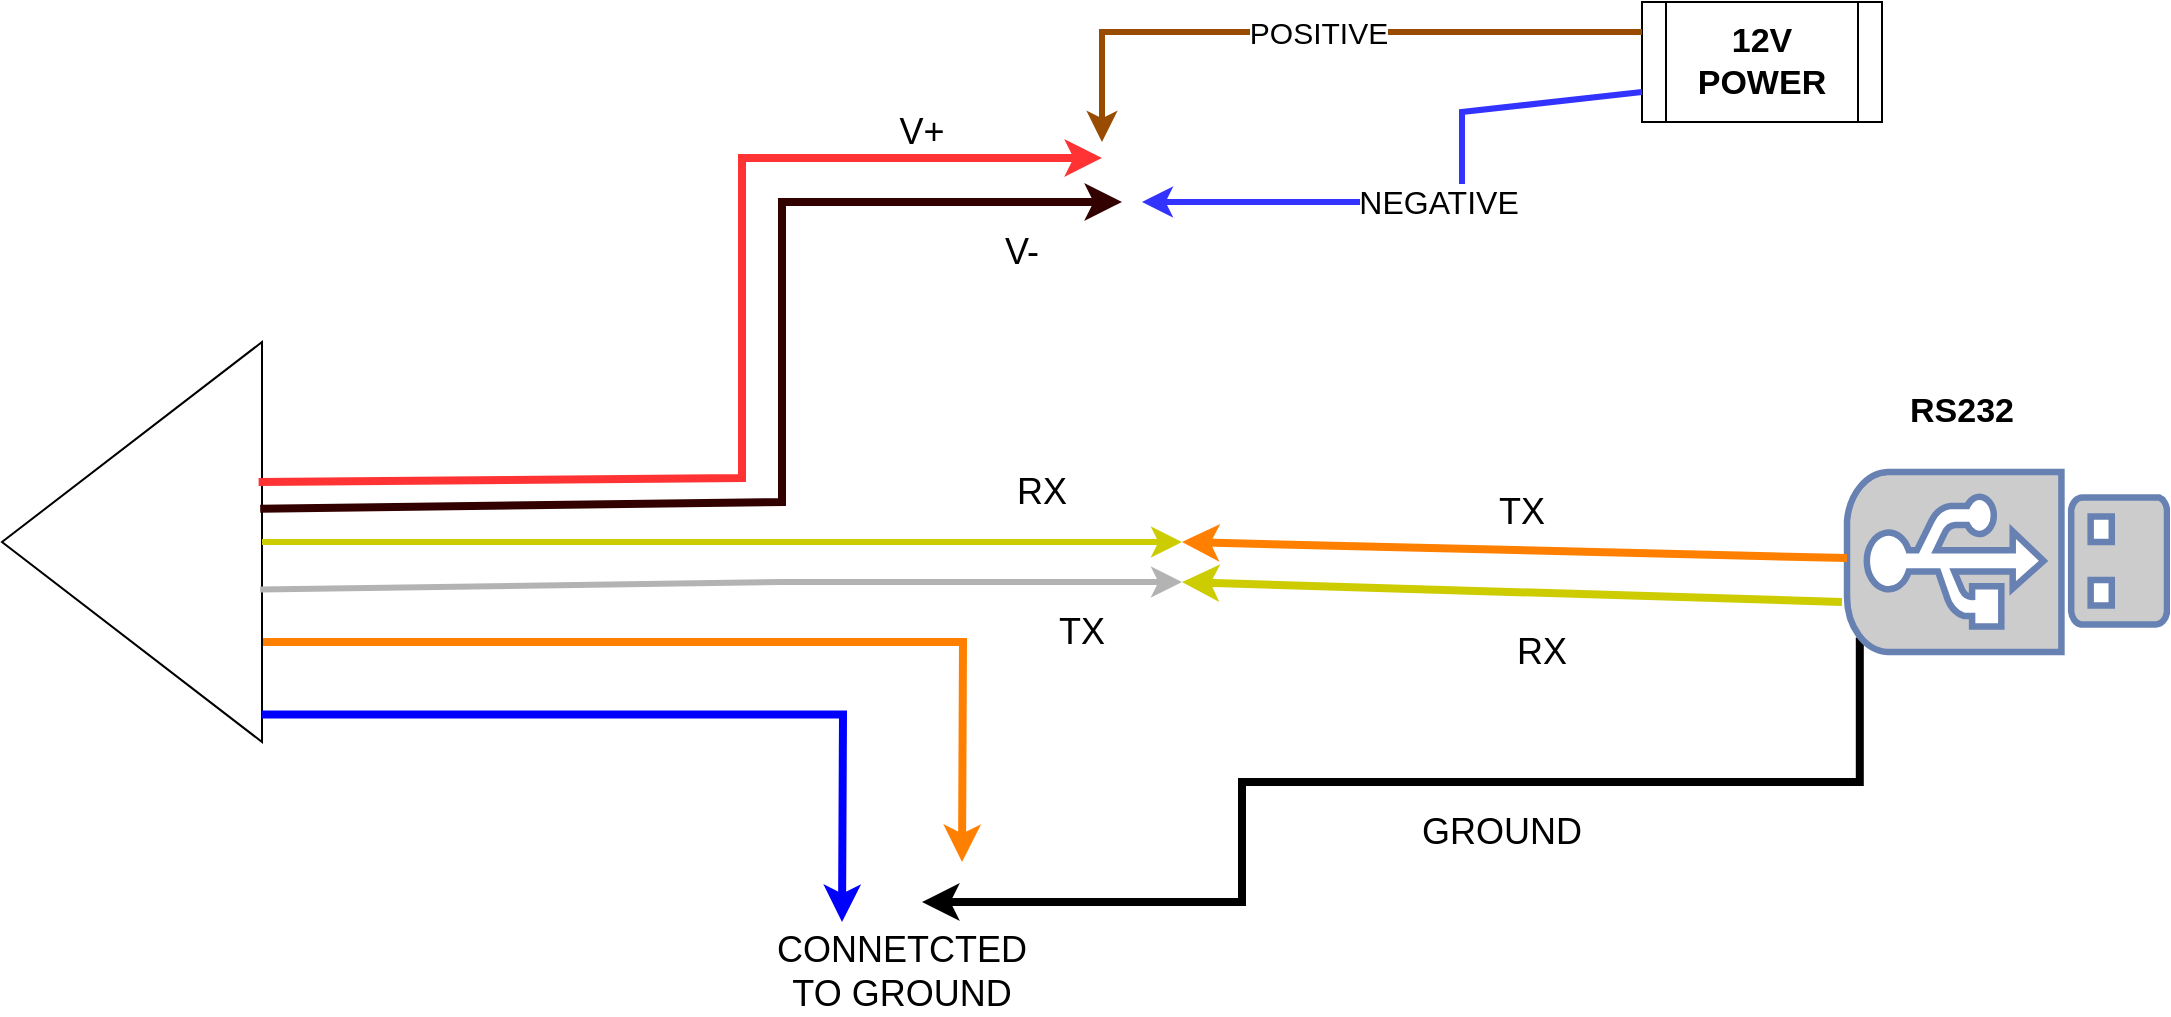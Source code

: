 <mxfile version="27.1.6">
  <diagram name="Page-1" id="3CV-syrtmnGgcGUtcbxZ">
    <mxGraphModel dx="1097" dy="698" grid="1" gridSize="10" guides="1" tooltips="1" connect="1" arrows="1" fold="1" page="1" pageScale="1" pageWidth="1600" pageHeight="900" math="0" shadow="0">
      <root>
        <mxCell id="0" />
        <mxCell id="1" parent="0" />
        <mxCell id="vXQ96M-JIcB51RonOeTq-13" style="edgeStyle=orthogonalEdgeStyle;rounded=0;orthogonalLoop=1;jettySize=auto;html=1;exitX=0;exitY=0.25;exitDx=0;exitDy=0;strokeColor=#FF8000;strokeWidth=4;" edge="1" parent="1" source="vXQ96M-JIcB51RonOeTq-1">
          <mxGeometry relative="1" as="geometry">
            <mxPoint x="640" y="540" as="targetPoint" />
          </mxGeometry>
        </mxCell>
        <mxCell id="vXQ96M-JIcB51RonOeTq-1" value="" style="triangle;whiteSpace=wrap;html=1;rotation=-180;" vertex="1" parent="1">
          <mxGeometry x="160" y="280" width="130" height="200" as="geometry" />
        </mxCell>
        <mxCell id="vXQ96M-JIcB51RonOeTq-2" value="" style="endArrow=classic;html=1;rounded=0;exitX=0.013;exitY=0.65;exitDx=0;exitDy=0;strokeColor=#FF3333;strokeWidth=4;exitPerimeter=0;" edge="1" parent="1" source="vXQ96M-JIcB51RonOeTq-1">
          <mxGeometry width="50" height="50" relative="1" as="geometry">
            <mxPoint x="300" y="348" as="sourcePoint" />
            <mxPoint x="710" y="188" as="targetPoint" />
            <Array as="points">
              <mxPoint x="530" y="348" />
              <mxPoint x="530" y="188" />
            </Array>
          </mxGeometry>
        </mxCell>
        <mxCell id="vXQ96M-JIcB51RonOeTq-4" value="&lt;font style=&quot;font-size: 18px;&quot;&gt;V+&lt;/font&gt;" style="text;html=1;align=center;verticalAlign=middle;whiteSpace=wrap;rounded=0;" vertex="1" parent="1">
          <mxGeometry x="590" y="160" width="60" height="30" as="geometry" />
        </mxCell>
        <mxCell id="vXQ96M-JIcB51RonOeTq-5" value="" style="endArrow=classic;html=1;rounded=0;exitX=0.007;exitY=0.583;exitDx=0;exitDy=0;strokeColor=#330000;strokeWidth=4;exitPerimeter=0;" edge="1" parent="1" source="vXQ96M-JIcB51RonOeTq-1">
          <mxGeometry width="50" height="50" relative="1" as="geometry">
            <mxPoint x="310" y="370" as="sourcePoint" />
            <mxPoint x="720" y="210" as="targetPoint" />
            <Array as="points">
              <mxPoint x="550" y="360" />
              <mxPoint x="550" y="210" />
            </Array>
          </mxGeometry>
        </mxCell>
        <mxCell id="vXQ96M-JIcB51RonOeTq-6" value="&lt;font style=&quot;font-size: 18px;&quot;&gt;V-&lt;/font&gt;" style="text;html=1;align=center;verticalAlign=middle;whiteSpace=wrap;rounded=0;" vertex="1" parent="1">
          <mxGeometry x="640" y="220" width="60" height="30" as="geometry" />
        </mxCell>
        <mxCell id="vXQ96M-JIcB51RonOeTq-9" value="" style="endArrow=classic;html=1;rounded=0;exitX=0;exitY=0.5;exitDx=0;exitDy=0;strokeWidth=3;strokeColor=#CCCC00;" edge="1" parent="1" source="vXQ96M-JIcB51RonOeTq-1">
          <mxGeometry width="50" height="50" relative="1" as="geometry">
            <mxPoint x="670" y="360" as="sourcePoint" />
            <mxPoint x="750" y="380" as="targetPoint" />
            <Array as="points">
              <mxPoint x="550" y="380" />
            </Array>
          </mxGeometry>
        </mxCell>
        <mxCell id="vXQ96M-JIcB51RonOeTq-10" value="" style="endArrow=classic;html=1;rounded=0;exitX=0.007;exitY=0.381;exitDx=0;exitDy=0;strokeWidth=3;strokeColor=#B3B3B3;exitPerimeter=0;" edge="1" parent="1" source="vXQ96M-JIcB51RonOeTq-1">
          <mxGeometry width="50" height="50" relative="1" as="geometry">
            <mxPoint x="300" y="400" as="sourcePoint" />
            <mxPoint x="750" y="400" as="targetPoint" />
            <Array as="points">
              <mxPoint x="550" y="400" />
            </Array>
          </mxGeometry>
        </mxCell>
        <mxCell id="vXQ96M-JIcB51RonOeTq-11" value="&lt;font style=&quot;font-size: 18px;&quot;&gt;RX&lt;/font&gt;" style="text;html=1;align=center;verticalAlign=middle;whiteSpace=wrap;rounded=0;" vertex="1" parent="1">
          <mxGeometry x="650" y="340" width="60" height="30" as="geometry" />
        </mxCell>
        <mxCell id="vXQ96M-JIcB51RonOeTq-12" value="&lt;span style=&quot;font-size: 18px;&quot;&gt;TX&lt;/span&gt;" style="text;html=1;align=center;verticalAlign=middle;whiteSpace=wrap;rounded=0;" vertex="1" parent="1">
          <mxGeometry x="670" y="410" width="60" height="30" as="geometry" />
        </mxCell>
        <mxCell id="vXQ96M-JIcB51RonOeTq-14" style="edgeStyle=orthogonalEdgeStyle;rounded=0;orthogonalLoop=1;jettySize=auto;html=1;exitX=0;exitY=0.069;exitDx=0;exitDy=0;strokeColor=#0000FF;strokeWidth=4;exitPerimeter=0;" edge="1" parent="1" source="vXQ96M-JIcB51RonOeTq-1">
          <mxGeometry relative="1" as="geometry">
            <mxPoint x="580" y="570" as="targetPoint" />
            <mxPoint x="230.0" y="460" as="sourcePoint" />
          </mxGeometry>
        </mxCell>
        <mxCell id="vXQ96M-JIcB51RonOeTq-15" value="&lt;span style=&quot;font-size: 18px;&quot;&gt;CONNETCTED&lt;/span&gt;&lt;div&gt;&lt;span style=&quot;font-size: 18px;&quot;&gt;TO GROUND&lt;/span&gt;&lt;/div&gt;" style="text;html=1;align=center;verticalAlign=middle;whiteSpace=wrap;rounded=0;" vertex="1" parent="1">
          <mxGeometry x="580" y="580" width="60" height="30" as="geometry" />
        </mxCell>
        <mxCell id="vXQ96M-JIcB51RonOeTq-16" value="&lt;b&gt;&lt;font style=&quot;font-size: 17px;&quot;&gt;12V POWER&lt;/font&gt;&lt;/b&gt;" style="shape=process;whiteSpace=wrap;html=1;backgroundOutline=1;" vertex="1" parent="1">
          <mxGeometry x="980" y="110" width="120" height="60" as="geometry" />
        </mxCell>
        <mxCell id="vXQ96M-JIcB51RonOeTq-19" value="" style="endArrow=classic;html=1;rounded=0;exitX=0;exitY=0.25;exitDx=0;exitDy=0;strokeWidth=3;strokeColor=#994C00;" edge="1" parent="1" source="vXQ96M-JIcB51RonOeTq-16">
          <mxGeometry relative="1" as="geometry">
            <mxPoint x="650" y="320" as="sourcePoint" />
            <mxPoint x="710" y="180" as="targetPoint" />
            <Array as="points">
              <mxPoint x="710" y="125" />
            </Array>
          </mxGeometry>
        </mxCell>
        <mxCell id="vXQ96M-JIcB51RonOeTq-20" value="&lt;font style=&quot;font-size: 15px;&quot;&gt;POSITIVE&lt;/font&gt;" style="edgeLabel;resizable=0;html=1;;align=center;verticalAlign=middle;" connectable="0" vertex="1" parent="vXQ96M-JIcB51RonOeTq-19">
          <mxGeometry relative="1" as="geometry" />
        </mxCell>
        <mxCell id="vXQ96M-JIcB51RonOeTq-21" value="" style="endArrow=classic;html=1;rounded=0;exitX=0;exitY=0.75;exitDx=0;exitDy=0;strokeWidth=3;strokeColor=#3333FF;" edge="1" parent="1" source="vXQ96M-JIcB51RonOeTq-16">
          <mxGeometry relative="1" as="geometry">
            <mxPoint x="970" y="160" as="sourcePoint" />
            <mxPoint x="730" y="210" as="targetPoint" />
            <Array as="points">
              <mxPoint x="890" y="165" />
              <mxPoint x="890" y="210" />
            </Array>
          </mxGeometry>
        </mxCell>
        <mxCell id="vXQ96M-JIcB51RonOeTq-22" value="&lt;font style=&quot;font-size: 16px;&quot;&gt;NEGATIVE&lt;/font&gt;" style="edgeLabel;resizable=0;html=1;;align=center;verticalAlign=middle;" connectable="0" vertex="1" parent="vXQ96M-JIcB51RonOeTq-21">
          <mxGeometry relative="1" as="geometry" />
        </mxCell>
        <mxCell id="vXQ96M-JIcB51RonOeTq-28" style="edgeStyle=orthogonalEdgeStyle;rounded=0;orthogonalLoop=1;jettySize=auto;html=1;exitX=0.92;exitY=0.96;exitDx=0;exitDy=0;exitPerimeter=0;strokeWidth=4;" edge="1" parent="1" source="vXQ96M-JIcB51RonOeTq-23">
          <mxGeometry relative="1" as="geometry">
            <mxPoint x="620" y="560" as="targetPoint" />
            <Array as="points">
              <mxPoint x="1089" y="500" />
              <mxPoint x="780" y="500" />
            </Array>
          </mxGeometry>
        </mxCell>
        <mxCell id="vXQ96M-JIcB51RonOeTq-23" value="" style="fontColor=#0066CC;verticalAlign=top;verticalLabelPosition=bottom;labelPosition=center;align=center;html=1;outlineConnect=0;fillColor=#CCCCCC;strokeColor=#6881B3;gradientColor=none;gradientDirection=north;strokeWidth=2;shape=mxgraph.networks.usb_stick;rotation=90;" vertex="1" parent="1">
          <mxGeometry x="1117.5" y="310" width="90" height="160" as="geometry" />
        </mxCell>
        <mxCell id="vXQ96M-JIcB51RonOeTq-24" value="" style="endArrow=classic;html=1;rounded=0;strokeColor=#FF8000;strokeWidth=4;" edge="1" parent="1" source="vXQ96M-JIcB51RonOeTq-23">
          <mxGeometry width="50" height="50" relative="1" as="geometry">
            <mxPoint x="670" y="340" as="sourcePoint" />
            <mxPoint x="750" y="380" as="targetPoint" />
          </mxGeometry>
        </mxCell>
        <mxCell id="vXQ96M-JIcB51RonOeTq-25" value="&lt;span style=&quot;font-size: 18px;&quot;&gt;TX&lt;/span&gt;" style="text;html=1;align=center;verticalAlign=middle;whiteSpace=wrap;rounded=0;" vertex="1" parent="1">
          <mxGeometry x="890" y="350" width="60" height="30" as="geometry" />
        </mxCell>
        <mxCell id="vXQ96M-JIcB51RonOeTq-26" value="" style="endArrow=classic;html=1;rounded=0;strokeColor=#CCCC00;strokeWidth=4;" edge="1" parent="1">
          <mxGeometry width="50" height="50" relative="1" as="geometry">
            <mxPoint x="1080" y="410" as="sourcePoint" />
            <mxPoint x="750" y="400" as="targetPoint" />
          </mxGeometry>
        </mxCell>
        <mxCell id="vXQ96M-JIcB51RonOeTq-27" value="&lt;font style=&quot;font-size: 18px;&quot;&gt;RX&lt;/font&gt;" style="text;html=1;align=center;verticalAlign=middle;whiteSpace=wrap;rounded=0;" vertex="1" parent="1">
          <mxGeometry x="900" y="420" width="60" height="30" as="geometry" />
        </mxCell>
        <mxCell id="vXQ96M-JIcB51RonOeTq-29" value="&lt;font style=&quot;font-size: 18px;&quot;&gt;GROUND&lt;/font&gt;" style="text;html=1;align=center;verticalAlign=middle;whiteSpace=wrap;rounded=0;" vertex="1" parent="1">
          <mxGeometry x="880" y="510" width="60" height="30" as="geometry" />
        </mxCell>
        <mxCell id="vXQ96M-JIcB51RonOeTq-31" value="&lt;b&gt;&lt;font style=&quot;font-size: 17px;&quot;&gt;RS232&lt;/font&gt;&lt;/b&gt;" style="text;html=1;align=center;verticalAlign=middle;whiteSpace=wrap;rounded=0;" vertex="1" parent="1">
          <mxGeometry x="1110" y="300" width="60" height="30" as="geometry" />
        </mxCell>
      </root>
    </mxGraphModel>
  </diagram>
</mxfile>
